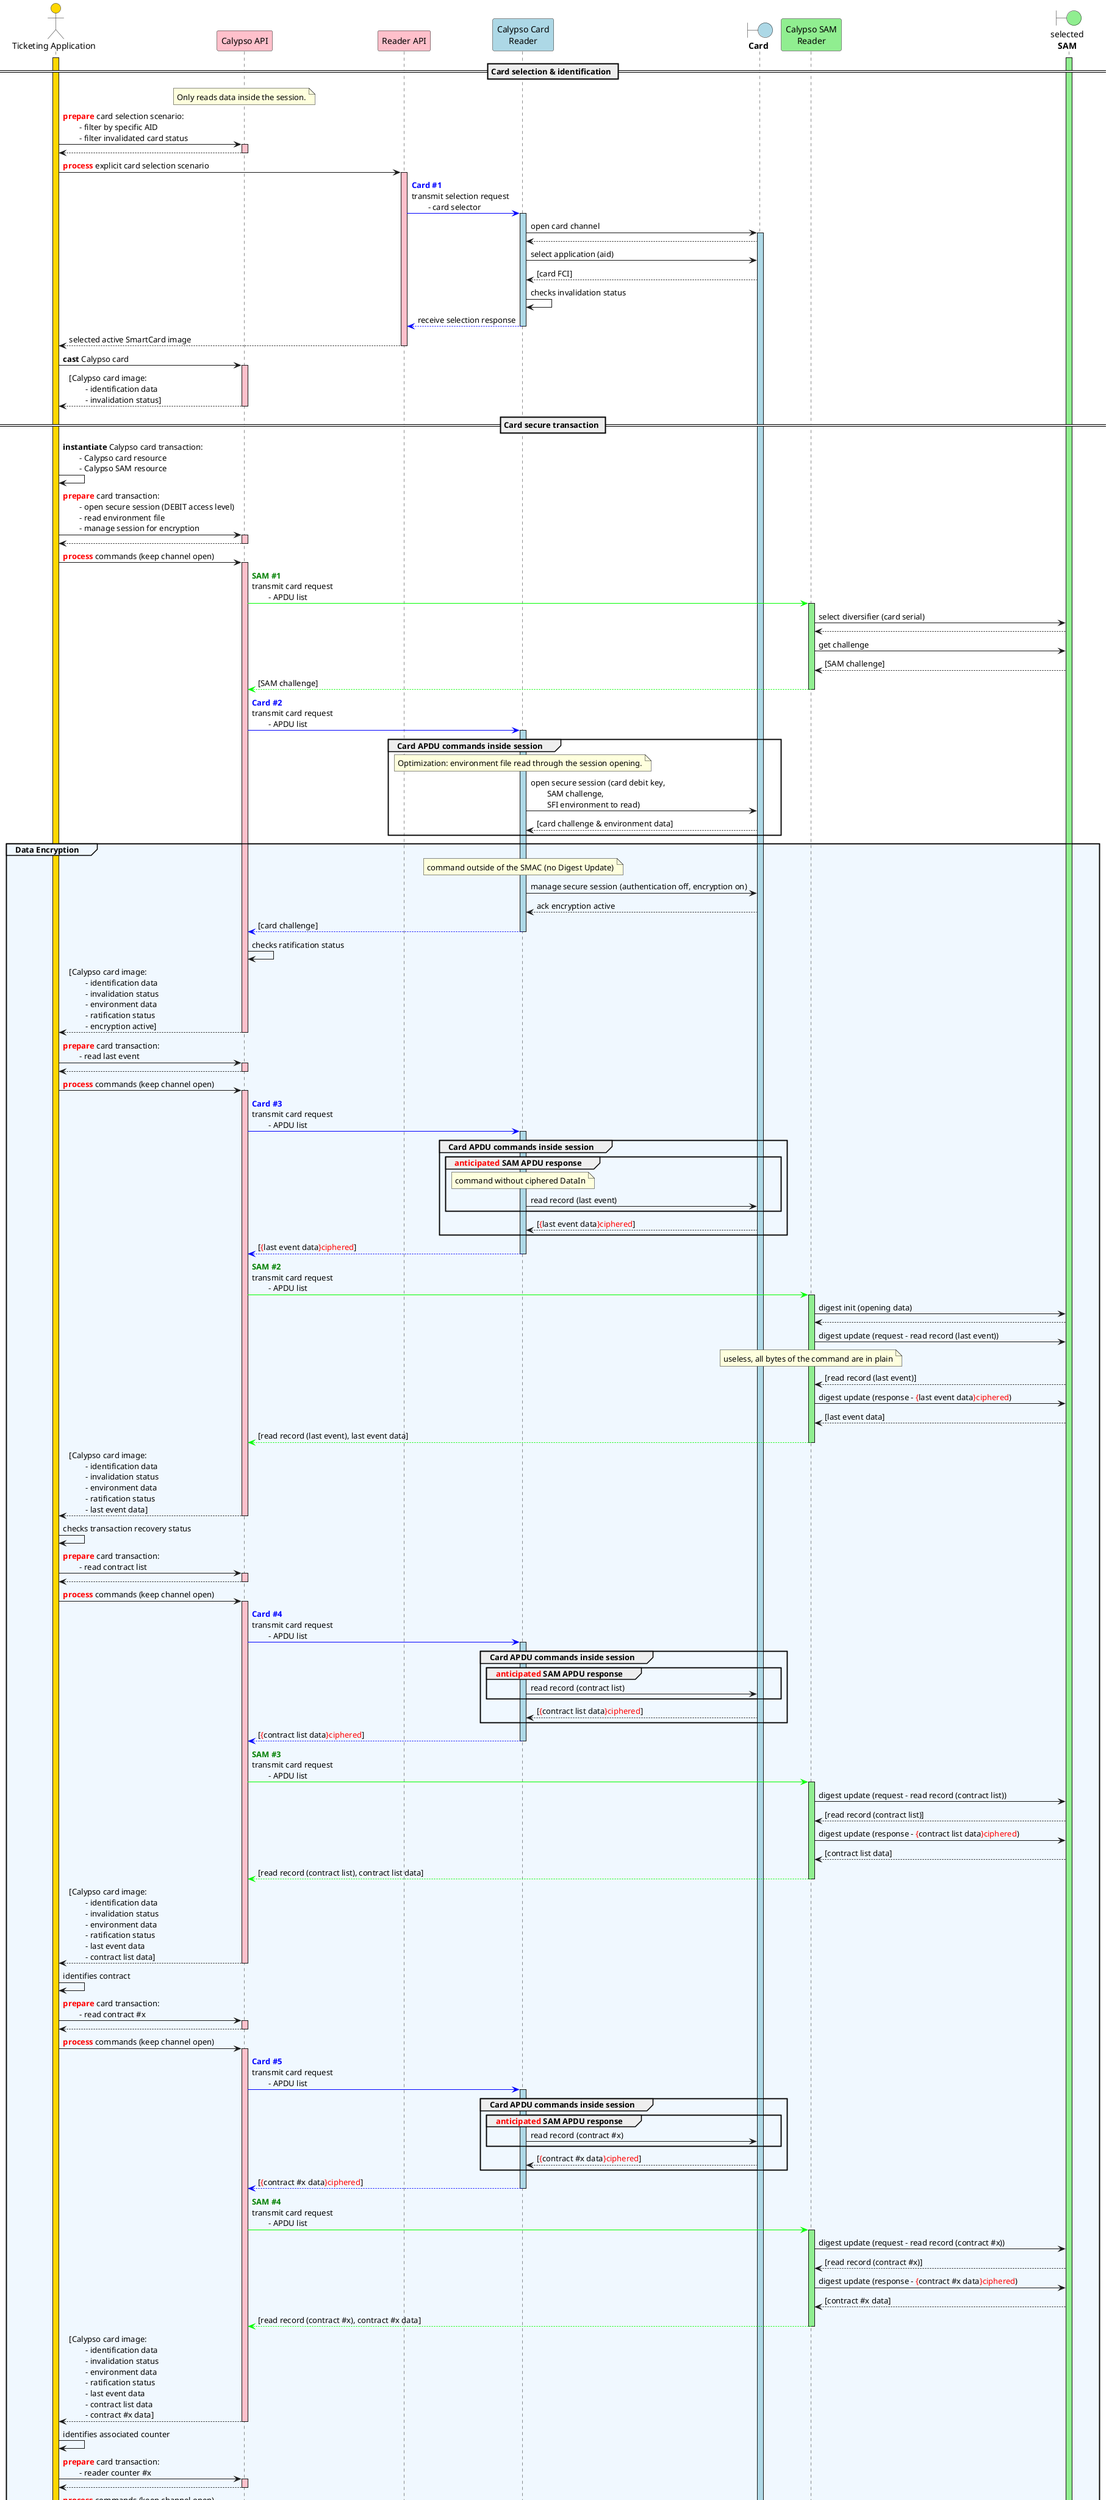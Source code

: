 @startuml

'skinparam ClassBorderColor #F1C40F
skinparam ClassBorderColor #D4AC0D
skinparam stereotypeABorderColor #A9DCDF
skinparam stereotypeIBorderColor #B4A7E5
skinparam stereotypeCBorderColor #ADD1B2
skinparam stereotypeEBorderColor #EB93DF
skinparam shadowing false

skinparam StateBorderColor #D4AC0D
skinparam ActivityBorderColor #D4AC0D

' Red
skinparam ClassBackgroundColor<<red>> #FDEDEC
skinparam ClassBorderColor<<red>> #E74C3C
hide <<red>> stereotype
' Purple
skinparam ClassBackgroundColor<<purple>> #F4ECF7
skinparam ClassBorderColor<<purple>> #8E44AD
hide <<purple>> stereotype
' blue
skinparam ClassBackgroundColor<<blue>> #EBF5FB
skinparam ClassBorderColor<<blue>> #3498DB
hide <<blue>> stereotype
' Green
skinparam ClassBackgroundColor<<green>> #EAFAF1
skinparam ClassBorderColor<<green>> #2ECC71
hide <<green>> stereotype

' Orange
skinparam ClassBackgroundColor<<orange>> #FDF2E9
skinparam ClassBorderColor<<orange>> #E67E22
hide <<orange>> stereotype

' Grey
skinparam ClassBackgroundColor<<grey>> #EAECEE
skinparam ClassBorderColor<<grey>> #2C3E50
hide <<grey>> stereotype

actor "Ticketing Application" as app #gold
participant "Calypso API" as capi #pink
participant "Reader API" as rapi #pink
participant "Calypso Card\nReader" as cardReader #lightBlue
boundary "**Card**" as card #lightBlue
participant "Calypso SAM\nReader" as samReader #lightGreen
boundary "selected\n**SAM**" as sam #lightGreen

activate app #gold
activate sam #lightGreen

== Card selection & identification ==

note over capi
    Only reads data inside the session.
end note

app->capi: <font color=red>**prepare**</font> card selection scenario:\n\t- filter by specific AID\n\t- filter invalidated card status
activate capi  #pink
capi-->app
deactivate capi

app->rapi: <font color=red>**process**</font> explicit card selection scenario
activate rapi  #pink
rapi-[#0000FF]>cardReader: <font color=blue>**Card #1**</font>\ntransmit selection request\n\t- card selector
activate cardReader #lightBlue

cardReader->card: open card channel
activate card #lightBlue
card-->cardReader
cardReader->card: select application (aid)
card-->cardReader: [card FCI]
cardReader->cardReader: checks invalidation status

cardReader--[#0000FF]>rapi: receive selection response
deactivate cardReader

rapi-->app: selected active SmartCard image
deactivate rapi

app->capi: **cast** Calypso card
activate capi  #pink
capi-->app: [Calypso card image:\n\t- identification data\n\t- invalidation status]

deactivate capi

== Card secure transaction ==

app->app: **instantiate** Calypso card transaction:\n\t- Calypso card resource\n\t- Calypso SAM resource

app->capi: <font color=red>**prepare**</font> card transaction:\n\t- open secure session (DEBIT access level)\n\t- read environment file\n\t- manage session for encryption
activate capi  #pink
capi-->app
deactivate capi

app->capi: <font color=red>**process**</font> commands (keep channel open)
activate capi  #pink

capi-[#00FF00]>samReader: <font color=green>**SAM #1**<font color=red>\ntransmit card request\n\t- APDU list
activate samReader #lightGreen
samReader->sam: select diversifier (card serial)
sam-->samReader
samReader->sam: get challenge
sam-->samReader: [SAM challenge]
samReader-[#00FF00]->capi: [SAM challenge]
deactivate samReader

capi-[#0000FF]>cardReader: <font color=blue>**Card #2**</font>\ntransmit card request\n\t- APDU list
activate cardReader #lightBlue

group Card APDU commands inside session
note over cardReader
    Optimization: environment file read through the session opening.
end note

    cardReader->card: open secure session (card debit key,\n\tSAM challenge,\n\tSFI environment to read)
    card-->cardReader: [card challenge & environment data]
end

group#AliceBlue #AliceBlue Data Encryption

note over cardReader
    command outside of the SMAC (no Digest Update)
end note

    cardReader->card: manage secure session (authentication off, encryption on)
    card-->cardReader: ack encryption active

cardReader--[#0000FF]>capi: [card challenge]
deactivate cardReader
capi->capi: checks ratification status

capi-->app: [Calypso card image:\n\t- identification data\n\t- invalidation status\n\t- environment data\n\t- ratification status\n\t- encryption active]
deactivate capi



app->capi: <font color=red>**prepare**</font> card transaction:\n\t- read last event
activate capi  #pink
capi-->app
deactivate capi

app->capi: <font color=red>**process**</font> commands (keep channel open)
activate capi  #pink

capi-[#0000FF]>cardReader: <font color=blue>**Card #3**</font>\ntransmit card request\n\t- APDU list
activate cardReader #lightBlue

group Card APDU commands inside session
    group <font color=red>**anticipated**</font> SAM APDU response
        note over cardReader
            command without ciphered DataIn
        end note
        cardReader->card: read record (last event)
    end
    card-->cardReader: [<font color=red>{</font>last event data<font color=red>}ciphered</font>]
end

cardReader--[#0000FF]>capi: [<font color=red>{</font>last event data<font color=red>}ciphered</font>]
deactivate cardReader

capi-[#00FF00]>samReader: <font color=green>**SAM #2**<font color=red>\ntransmit card request\n\t- APDU list
activate samReader #lightGreen
samReader->sam: digest init (opening data)
sam-->samReader
samReader->sam: digest update (request - read record (last event))
    note over samReader
        useless, all bytes of the command are in plain
    end note

sam-->samReader: [read record (last event)]

samReader->sam: digest update (response - <font color=red>{</font>last event data<font color=red>}ciphered</font>)
sam-->samReader: [last event data]
samReader-[#00FF00]->capi: [read record (last event), last event data]
deactivate samReader


capi-->app: [Calypso card image:\n\t- identification data\n\t- invalidation status\n\t- environment data\n\t- ratification status\n\t- last event data]
deactivate capi

app->app: checks transaction recovery status

app->capi: <font color=red>**prepare**</font> card transaction:\n\t- read contract list
activate capi  #pink
capi-->app
deactivate capi

app->capi: <font color=red>**process**</font> commands (keep channel open)
activate capi  #pink

capi-[#0000FF]>cardReader: <font color=blue>**Card #4**</font>\ntransmit card request\n\t- APDU list
activate cardReader #lightBlue

group Card APDU commands inside session
    group <font color=red>**anticipated**</font> SAM APDU response
        cardReader->card: read record (contract list)
    end
    card-->cardReader: [<font color=red>{</font>contract list data<font color=red>}ciphered</font>]
end

cardReader--[#0000FF]>capi: [<font color=red>{</font>contract list data<font color=red>}ciphered</font>]
deactivate cardReader

capi-[#00FF00]>samReader: <font color=green>**SAM #3**<font color=red>\ntransmit card request\n\t- APDU list
activate samReader #lightGreen
samReader->sam: digest update (request - read record (contract list))
sam-->samReader: [read record (contract list)]

samReader->sam: digest update (response - <font color=red>{</font>contract list data<font color=red>}ciphered</font>)
sam-->samReader: [contract list data]
samReader-[#00FF00]->capi: [read record (contract list), contract list data]
deactivate samReader

capi-->app: [Calypso card image:\n\t- identification data\n\t- invalidation status\n\t- environment data\n\t- ratification status\n\t- last event data\n\t- contract list data]
deactivate capi

app->app: identifies contract

app->capi: <font color=red>**prepare**</font> card transaction:\n\t- read contract #x
activate capi  #pink
capi-->app
deactivate capi

app->capi: <font color=red>**process**</font> commands (keep channel open)
activate capi  #pink

capi-[#0000FF]>cardReader: <font color=blue>**Card #5**</font>\ntransmit card request\n\t- APDU list
activate cardReader #lightBlue

group Card APDU commands inside session
    group <font color=red>**anticipated**</font> SAM APDU response
        cardReader->card: read record (contract #x)
    end

    card-->cardReader: [<font color=red>{</font>contract #x data<font color=red>}ciphered</font>]
end

cardReader--[#0000FF]>capi: [<font color=red>{</font>contract #x data<font color=red>}ciphered</font>]
deactivate cardReader

capi-[#00FF00]>samReader: <font color=green>**SAM #4**<font color=red>\ntransmit card request\n\t- APDU list
activate samReader #lightGreen
samReader->sam: digest update (request - read record (contract #x))
sam-->samReader: [read record (contract #x)]

samReader->sam: digest update (response - <font color=red>{</font>contract #x data<font color=red>}ciphered</font>)
sam-->samReader: [contract #x data]
samReader-[#00FF00]->capi: [read record (contract #x), contract #x data]
deactivate samReader

capi-->app: [Calypso card image:\n\t- identification data\n\t- invalidation status\n\t- environment data\n\t- ratification status\n\t- last event data\n\t- contract list data\n\t- contract #x data]
deactivate capi

app->app: identifies associated counter

app->capi: <font color=red>**prepare**</font> card transaction:\n\t- reader counter #x
activate capi  #pink
capi-->app
deactivate capi

app->capi: <font color=red>**process**</font> commands (keep channel open)
activate capi  #pink

capi-[#0000FF]>cardReader: <font color=blue>**Card #6**</font>\ntransmit card request\n\t- APDU list
activate cardReader #lightBlue

group Card APDU commands inside session
    group <font color=red>**anticipated**</font> SAM APDU response
        cardReader->card: read record (counter #x)
    end

    card-->cardReader: [<font color=red>{</font>counter #x data<font color=red>}ciphered</font>]
end

cardReader--[#0000FF]>capi: [<font color=red>{</font>counter #x data<font color=red>}ciphered</font>]
deactivate cardReader

capi-[#00FF00]>samReader: <font color=green>**SAM #5**<font color=red>\ntransmit card request\n\t- APDU list
activate samReader #lightGreen
samReader->sam: digest update (request - read record (counter #x))
sam-->samReader: [read record (counter #x)]

samReader->sam: digest update (response - <font color=red>{</font>counter #x value<font color=red>}ciphered</font>)
sam-->samReader: [counter #x value]
samReader-[#00FF00]->capi: [read record (counter #x), counter #x value]
deactivate samReader

capi-->app: [Calypso card image:\n\t- identification data\n\t- invalidation status\n\t- environment data\n\t- ratification status\n\t- last event data\n\t- contract list data\n\t- contract #x data\n\t- counter #x value]
deactivate capi

app->app: defines data to update

app->capi: <font color=red>**prepare**</font>:\n\t- decrease counter #x (new value)\n\t- append event record (new event)\n\t- close secure session (not ratified)
'app->capi: <font color=red>**prepare**</font>:\n\t- append event record (new event)\n\t- decrease counter #x (new value)\n\t- close secure session (not ratified)
activate capi  #pink

capi-->app
deactivate capi

app->capi: <font color=red>**process**</font> commands (close channel after)
activate capi  #pink
capi->capi: anticipates the future card responses
note over capi
    If the current value of the counter #x were **unknown**, then the transmission of an additional card APDU
    message would be necessary to operate the decrease counter in a different message than the session closing.
end note

capi-[#00FF00]>samReader: <font color=green>**SAM #6**</font>\ntransmit card request\n\t- APDU list
activate samReader #lightGreen

samReader->sam: digest update (request - decrease counter(counter #x, amount))
sam-->samReader: [decrease counter(counter #x, <font color=red>{</font>amount<font color=red>}ciphered</font>]

note over samReader
    'ciphered' decrease counter response can't be anticipated
end note

samReader-[#00FF00]->capi: [SAM certificate]
deactivate samReader

capi-[#0000FF]>cardReader: <font color=blue>**Card #7**</font>\ntransmit card request\n\t- APDU list
activate cardReader #lightBlue

group Card APDU commands inside session
    cardReader->card: decrease counter(counter #x, <font color=red>{</font>amount<font color=red>}ciphered</font>)
    card-->cardReader: [<font color=red>{</font>new counter value<font color=red>}ciphered</font>]
end

cardReader-[#0000FF]->capi: [card certificate]
deactivate cardReader

capi-[#00FF00]>samReader: <font color=green>**SAM #7**</font>\ntransmit card request\n\t- APDU list
activate samReader #lightGreen

samReader->sam: digest update (response - <font color=red>{</font>new counter value<font color=red>}ciphered</font>)
sam-->samReader: [new counter value]
samReader->sam: digest update (request - append event record(data))
sam-->samReader: append event record(<font color=red>{</font>new data<font color=red>}ciphered</font>)
group <font color=red>**anticipated**</font> Card APDU responses
    samReader->sam: digest update (response - ack)
    sam-->samReader: ack
end
samReader->sam: digest close
sam-->samReader: [SAM certificate]

samReader-[#00FF00]->capi: [SAM certificate]
deactivate samReader

capi-[#0000FF]>cardReader: <font color=blue>**Card #8**</font>\ntransmit card request\n\t- APDU list
activate cardReader #lightBlue

group Card APDU commands inside session
    cardReader->card: append record (event, <font color=red>{</font>data<font color=red>}ciphered</font>)
    card-->cardReader: ack
end

end

cardReader->card: close secure session (SAM certificate, as non ratified)
card-->cardReader: [card certificate]
cardReader->card: ratification command
card-->cardReader
cardReader->card: close card channel
card-->cardReader
deactivate card

cardReader-[#0000FF]->capi: [card certificate]
deactivate cardReader

capi-[#00FF00]>samReader: <font color=green>**SAM #8**</font>\ntransmit card request\n\t- APDU list
activate samReader #lightGreen
samReader->sam: digest authenticate (card certificate)
sam-->samReader: [authentication status]

samReader-[#00FF00]->capi: [authentification status]
deactivate samReader

capi-->app: [Calypso card image:\n\t- identification data\n\t- invalidation status\n\t- environment data\n\t- --ratification status--\n\t- last event data (updated)\n\t- contract list data\n\t- contract #x data\n\t- counter #x data (updated)]\nauthentification status
deactivate capi
@enduml
